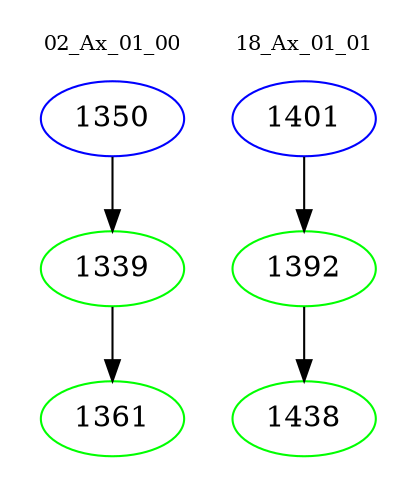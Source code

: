 digraph{
subgraph cluster_0 {
color = white
label = "02_Ax_01_00";
fontsize=10;
T0_1350 [label="1350", color="blue"]
T0_1350 -> T0_1339 [color="black"]
T0_1339 [label="1339", color="green"]
T0_1339 -> T0_1361 [color="black"]
T0_1361 [label="1361", color="green"]
}
subgraph cluster_1 {
color = white
label = "18_Ax_01_01";
fontsize=10;
T1_1401 [label="1401", color="blue"]
T1_1401 -> T1_1392 [color="black"]
T1_1392 [label="1392", color="green"]
T1_1392 -> T1_1438 [color="black"]
T1_1438 [label="1438", color="green"]
}
}
